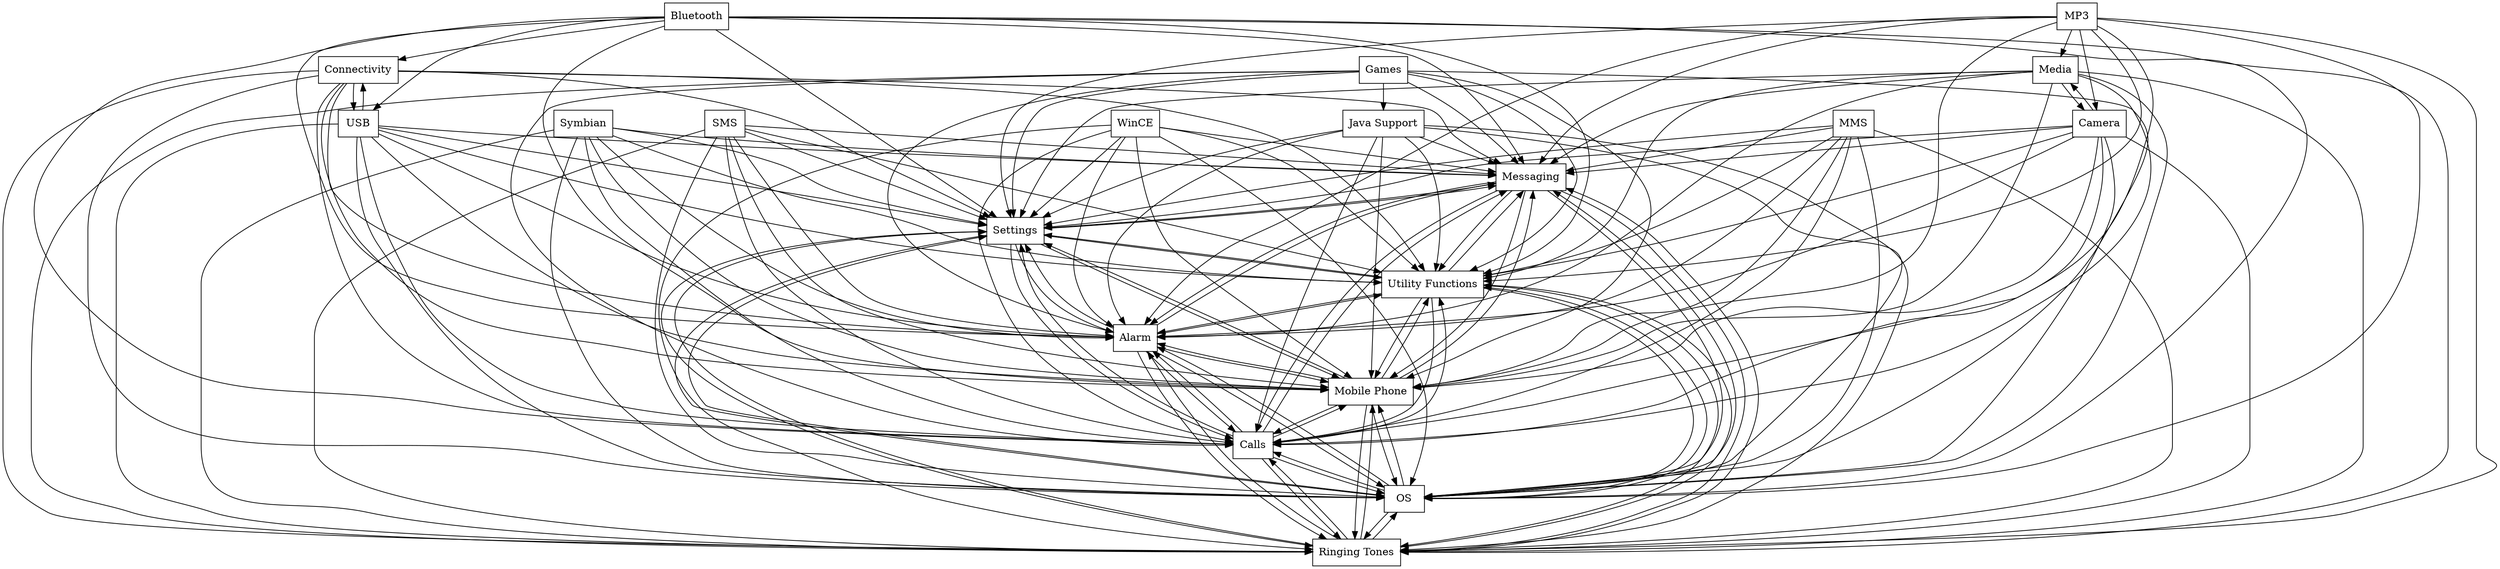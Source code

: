 digraph{
graph [rankdir=TB];
node [shape=box];
edge [arrowhead=normal];
0[label="Messaging",]
1[label="Java Support",]
2[label="Media",]
3[label="Camera",]
4[label="Settings",]
5[label="Bluetooth",]
6[label="Ringing Tones",]
7[label="OS",]
8[label="Calls",]
9[label="Connectivity",]
10[label="Mobile Phone",]
11[label="WinCE",]
12[label="Alarm",]
13[label="Symbian",]
14[label="USB",]
15[label="MP3",]
16[label="Games",]
17[label="Utility Functions",]
18[label="SMS",]
19[label="MMS",]
0->4[label="",]
0->6[label="",]
0->7[label="",]
0->8[label="",]
0->10[label="",]
0->12[label="",]
0->17[label="",]
1->0[label="",]
1->4[label="",]
1->6[label="",]
1->7[label="",]
1->8[label="",]
1->10[label="",]
1->12[label="",]
1->17[label="",]
2->0[label="",]
2->3[label="",]
2->4[label="",]
2->6[label="",]
2->7[label="",]
2->8[label="",]
2->10[label="",]
2->12[label="",]
2->17[label="",]
3->0[label="",]
3->2[label="",]
3->4[label="",]
3->6[label="",]
3->7[label="",]
3->8[label="",]
3->10[label="",]
3->12[label="",]
3->17[label="",]
4->0[label="",]
4->6[label="",]
4->7[label="",]
4->8[label="",]
4->10[label="",]
4->12[label="",]
4->17[label="",]
5->0[label="",]
5->4[label="",]
5->6[label="",]
5->7[label="",]
5->8[label="",]
5->9[label="",]
5->10[label="",]
5->12[label="",]
5->14[label="",]
5->17[label="",]
6->0[label="",]
6->4[label="",]
6->7[label="",]
6->8[label="",]
6->10[label="",]
6->12[label="",]
6->17[label="",]
7->0[label="",]
7->4[label="",]
7->6[label="",]
7->8[label="",]
7->10[label="",]
7->12[label="",]
7->17[label="",]
8->0[label="",]
8->4[label="",]
8->6[label="",]
8->7[label="",]
8->10[label="",]
8->12[label="",]
8->17[label="",]
9->0[label="",]
9->4[label="",]
9->6[label="",]
9->7[label="",]
9->8[label="",]
9->10[label="",]
9->12[label="",]
9->14[label="",]
9->17[label="",]
10->0[label="",]
10->4[label="",]
10->6[label="",]
10->7[label="",]
10->8[label="",]
10->12[label="",]
10->17[label="",]
11->0[label="",]
11->4[label="",]
11->6[label="",]
11->7[label="",]
11->8[label="",]
11->10[label="",]
11->12[label="",]
11->17[label="",]
12->0[label="",]
12->4[label="",]
12->6[label="",]
12->7[label="",]
12->8[label="",]
12->10[label="",]
12->17[label="",]
13->0[label="",]
13->4[label="",]
13->6[label="",]
13->7[label="",]
13->8[label="",]
13->10[label="",]
13->12[label="",]
13->17[label="",]
14->0[label="",]
14->4[label="",]
14->6[label="",]
14->7[label="",]
14->8[label="",]
14->9[label="",]
14->10[label="",]
14->12[label="",]
14->17[label="",]
15->0[label="",]
15->2[label="",]
15->3[label="",]
15->4[label="",]
15->6[label="",]
15->7[label="",]
15->8[label="",]
15->10[label="",]
15->12[label="",]
15->17[label="",]
16->0[label="",]
16->1[label="",]
16->4[label="",]
16->6[label="",]
16->7[label="",]
16->8[label="",]
16->10[label="",]
16->12[label="",]
16->17[label="",]
17->0[label="",]
17->4[label="",]
17->6[label="",]
17->7[label="",]
17->8[label="",]
17->10[label="",]
17->12[label="",]
18->0[label="",]
18->4[label="",]
18->6[label="",]
18->7[label="",]
18->8[label="",]
18->10[label="",]
18->12[label="",]
18->17[label="",]
19->0[label="",]
19->4[label="",]
19->6[label="",]
19->7[label="",]
19->8[label="",]
19->10[label="",]
19->12[label="",]
19->17[label="",]
}

